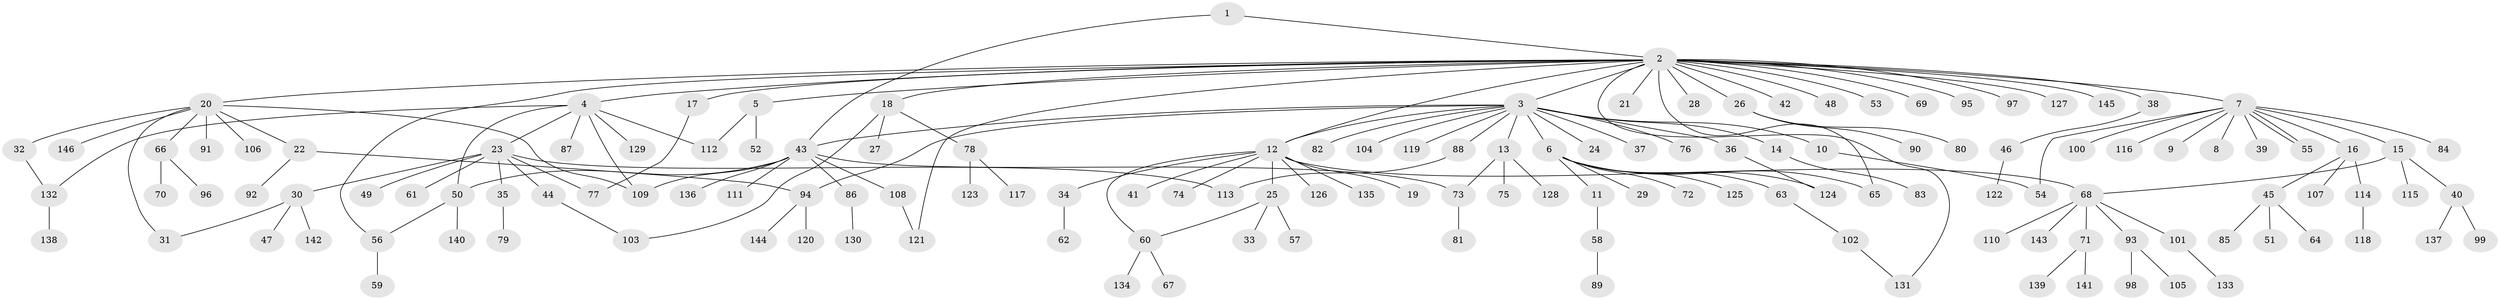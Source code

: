// coarse degree distribution, {23: 0.00980392156862745, 25: 0.00980392156862745, 6: 0.0196078431372549, 2: 0.19607843137254902, 7: 0.0196078431372549, 12: 0.00980392156862745, 1: 0.6078431372549019, 3: 0.08823529411764706, 5: 0.00980392156862745, 4: 0.0196078431372549, 8: 0.00980392156862745}
// Generated by graph-tools (version 1.1) at 2025/18/03/04/25 18:18:24]
// undirected, 146 vertices, 167 edges
graph export_dot {
graph [start="1"]
  node [color=gray90,style=filled];
  1;
  2;
  3;
  4;
  5;
  6;
  7;
  8;
  9;
  10;
  11;
  12;
  13;
  14;
  15;
  16;
  17;
  18;
  19;
  20;
  21;
  22;
  23;
  24;
  25;
  26;
  27;
  28;
  29;
  30;
  31;
  32;
  33;
  34;
  35;
  36;
  37;
  38;
  39;
  40;
  41;
  42;
  43;
  44;
  45;
  46;
  47;
  48;
  49;
  50;
  51;
  52;
  53;
  54;
  55;
  56;
  57;
  58;
  59;
  60;
  61;
  62;
  63;
  64;
  65;
  66;
  67;
  68;
  69;
  70;
  71;
  72;
  73;
  74;
  75;
  76;
  77;
  78;
  79;
  80;
  81;
  82;
  83;
  84;
  85;
  86;
  87;
  88;
  89;
  90;
  91;
  92;
  93;
  94;
  95;
  96;
  97;
  98;
  99;
  100;
  101;
  102;
  103;
  104;
  105;
  106;
  107;
  108;
  109;
  110;
  111;
  112;
  113;
  114;
  115;
  116;
  117;
  118;
  119;
  120;
  121;
  122;
  123;
  124;
  125;
  126;
  127;
  128;
  129;
  130;
  131;
  132;
  133;
  134;
  135;
  136;
  137;
  138;
  139;
  140;
  141;
  142;
  143;
  144;
  145;
  146;
  1 -- 2;
  1 -- 43;
  2 -- 3;
  2 -- 4;
  2 -- 5;
  2 -- 7;
  2 -- 12;
  2 -- 17;
  2 -- 18;
  2 -- 20;
  2 -- 21;
  2 -- 26;
  2 -- 28;
  2 -- 38;
  2 -- 42;
  2 -- 48;
  2 -- 53;
  2 -- 56;
  2 -- 65;
  2 -- 69;
  2 -- 95;
  2 -- 97;
  2 -- 121;
  2 -- 127;
  2 -- 131;
  2 -- 145;
  3 -- 6;
  3 -- 10;
  3 -- 12;
  3 -- 13;
  3 -- 14;
  3 -- 24;
  3 -- 36;
  3 -- 37;
  3 -- 43;
  3 -- 76;
  3 -- 82;
  3 -- 88;
  3 -- 94;
  3 -- 104;
  3 -- 119;
  4 -- 23;
  4 -- 50;
  4 -- 87;
  4 -- 109;
  4 -- 112;
  4 -- 129;
  4 -- 132;
  5 -- 52;
  5 -- 112;
  6 -- 11;
  6 -- 29;
  6 -- 63;
  6 -- 65;
  6 -- 72;
  6 -- 124;
  6 -- 125;
  7 -- 8;
  7 -- 9;
  7 -- 15;
  7 -- 16;
  7 -- 39;
  7 -- 54;
  7 -- 55;
  7 -- 55;
  7 -- 84;
  7 -- 100;
  7 -- 116;
  10 -- 54;
  11 -- 58;
  12 -- 19;
  12 -- 25;
  12 -- 34;
  12 -- 41;
  12 -- 60;
  12 -- 68;
  12 -- 74;
  12 -- 126;
  12 -- 135;
  13 -- 73;
  13 -- 75;
  13 -- 128;
  14 -- 83;
  15 -- 40;
  15 -- 68;
  15 -- 115;
  16 -- 45;
  16 -- 107;
  16 -- 114;
  17 -- 77;
  18 -- 27;
  18 -- 78;
  18 -- 103;
  20 -- 22;
  20 -- 31;
  20 -- 32;
  20 -- 66;
  20 -- 91;
  20 -- 106;
  20 -- 109;
  20 -- 146;
  22 -- 92;
  22 -- 94;
  23 -- 30;
  23 -- 35;
  23 -- 44;
  23 -- 49;
  23 -- 61;
  23 -- 77;
  23 -- 113;
  25 -- 33;
  25 -- 57;
  25 -- 60;
  26 -- 80;
  26 -- 90;
  30 -- 31;
  30 -- 47;
  30 -- 142;
  32 -- 132;
  34 -- 62;
  35 -- 79;
  36 -- 124;
  38 -- 46;
  40 -- 99;
  40 -- 137;
  43 -- 50;
  43 -- 73;
  43 -- 86;
  43 -- 108;
  43 -- 109;
  43 -- 111;
  43 -- 136;
  44 -- 103;
  45 -- 51;
  45 -- 64;
  45 -- 85;
  46 -- 122;
  50 -- 56;
  50 -- 140;
  56 -- 59;
  58 -- 89;
  60 -- 67;
  60 -- 134;
  63 -- 102;
  66 -- 70;
  66 -- 96;
  68 -- 71;
  68 -- 93;
  68 -- 101;
  68 -- 110;
  68 -- 143;
  71 -- 139;
  71 -- 141;
  73 -- 81;
  78 -- 117;
  78 -- 123;
  86 -- 130;
  88 -- 113;
  93 -- 98;
  93 -- 105;
  94 -- 120;
  94 -- 144;
  101 -- 133;
  102 -- 131;
  108 -- 121;
  114 -- 118;
  132 -- 138;
}
